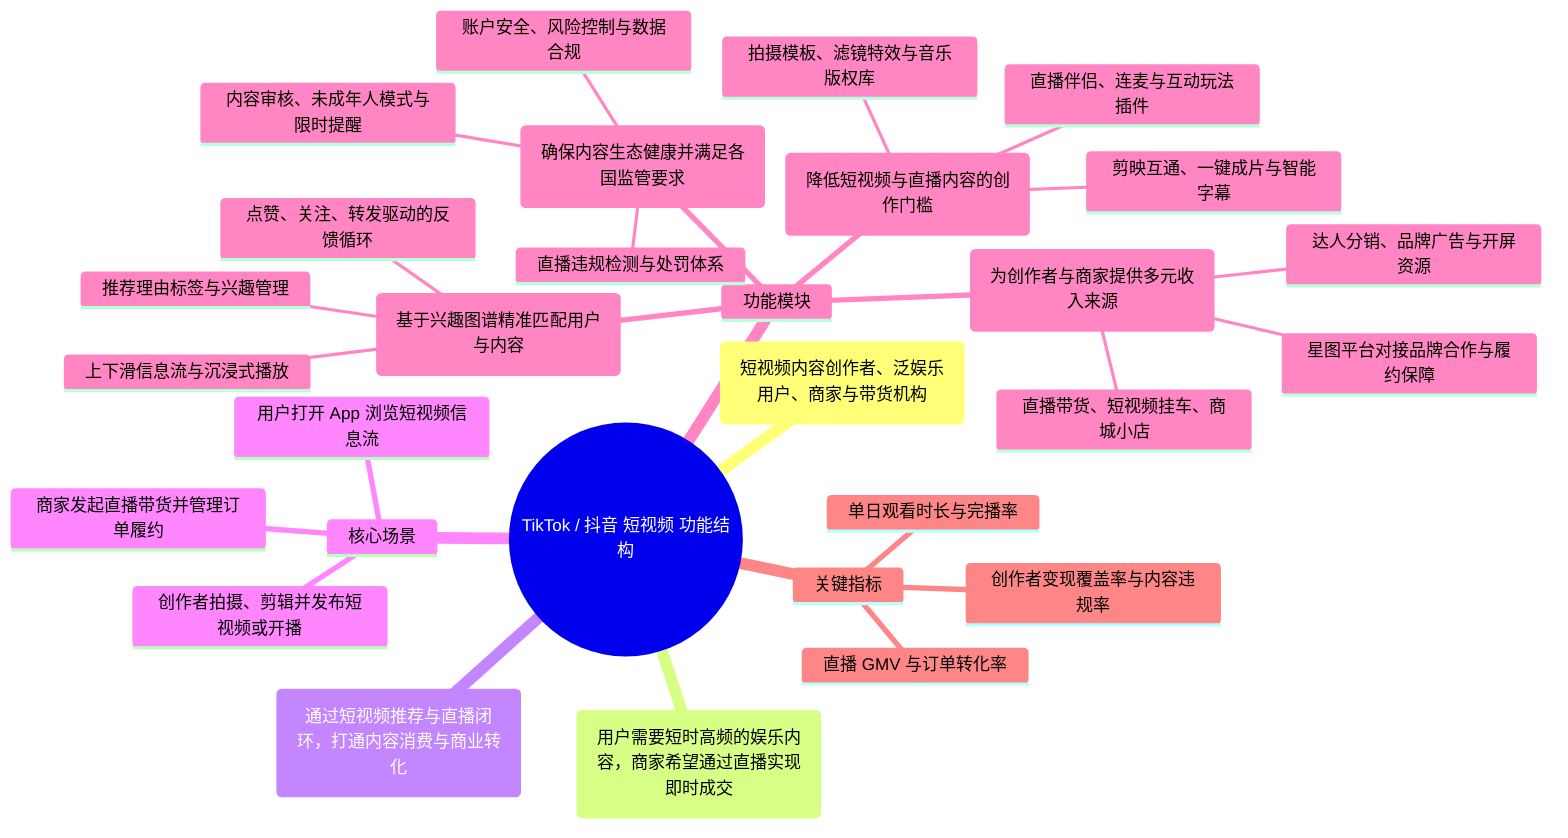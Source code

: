 %% Auto-generated by scripts/generate_assets.py
mindmap
  root((TikTok / 抖音 短视频 功能结构))
    目标用户(短视频内容创作者、泛娱乐用户、商家与带货机构)
    核心痛点(用户需要短时高频的娱乐内容，商家希望通过直播实现即时成交)
    价值主张(通过短视频推荐与直播闭环，打通内容消费与商业转化)
    核心场景
      用户打开 App 浏览短视频信息流
      创作者拍摄、剪辑并发布短视频或开播
      商家发起直播带货并管理订单履约
    功能模块
      内容推荐引擎(基于兴趣图谱精准匹配用户与内容)
        上下滑信息流与沉浸式播放
        点赞、关注、转发驱动的反馈循环
        推荐理由标签与兴趣管理
      创作工具链(降低短视频与直播内容的创作门槛)
        拍摄模板、滤镜特效与音乐版权库
        剪映互通、一键成片与智能字幕
        直播伴侣、连麦与互动玩法插件
      商业变现体系(为创作者与商家提供多元收入来源)
        直播带货、短视频挂车、商城小店
        达人分销、品牌广告与开屏资源
        星图平台对接品牌合作与履约保障
      安全与合规治理(确保内容生态健康并满足各国监管要求)
        内容审核、未成年人模式与限时提醒
        账户安全、风险控制与数据合规
        直播违规检测与处罚体系
    关键指标
      单日观看时长与完播率
      直播 GMV 与订单转化率
      创作者变现覆盖率与内容违规率